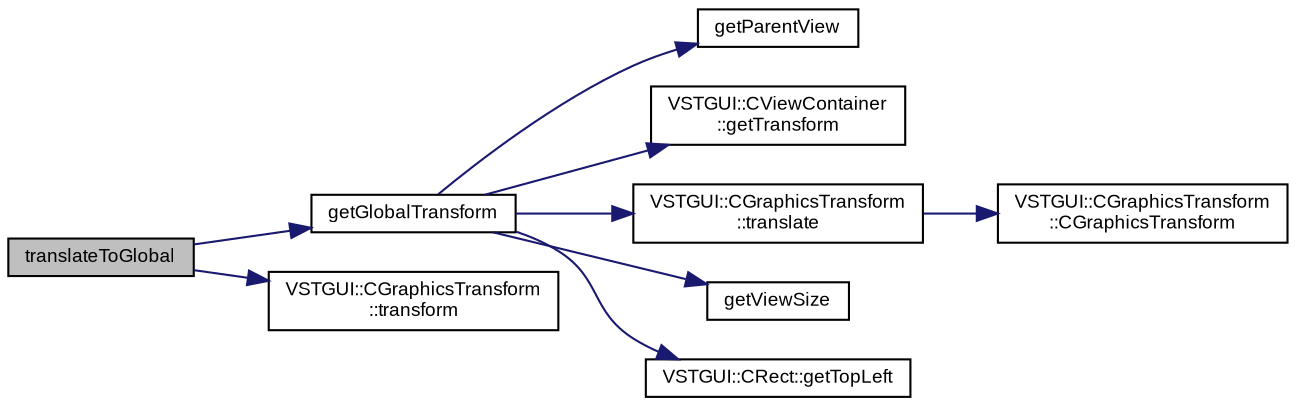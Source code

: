 digraph "translateToGlobal"
{
  bgcolor="transparent";
  edge [fontname="Arial",fontsize="9",labelfontname="Arial",labelfontsize="9"];
  node [fontname="Arial",fontsize="9",shape=record];
  rankdir="LR";
  Node1 [label="translateToGlobal",height=0.2,width=0.4,color="black", fillcolor="grey75", style="filled" fontcolor="black"];
  Node1 -> Node2 [color="midnightblue",fontsize="9",style="solid",fontname="Arial"];
  Node2 [label="getGlobalTransform",height=0.2,width=0.4,color="black",URL="$class_v_s_t_g_u_i_1_1_c_view.html#ad920b8e3821267e2703098459376290a"];
  Node2 -> Node3 [color="midnightblue",fontsize="9",style="solid",fontname="Arial"];
  Node3 [label="getParentView",height=0.2,width=0.4,color="black",URL="$class_v_s_t_g_u_i_1_1_c_view.html#ac45407fc7304ee33c5729fa04edaea76",tooltip="get parent view "];
  Node2 -> Node4 [color="midnightblue",fontsize="9",style="solid",fontname="Arial"];
  Node4 [label="VSTGUI::CViewContainer\l::getTransform",height=0.2,width=0.4,color="black",URL="$class_v_s_t_g_u_i_1_1_c_view_container.html#a3140336a555cd7aacaba2ee5ca08e28a"];
  Node2 -> Node5 [color="midnightblue",fontsize="9",style="solid",fontname="Arial"];
  Node5 [label="VSTGUI::CGraphicsTransform\l::translate",height=0.2,width=0.4,color="black",URL="$struct_v_s_t_g_u_i_1_1_c_graphics_transform.html#a5235ece1301b85093760b1bd924c754d"];
  Node5 -> Node6 [color="midnightblue",fontsize="9",style="solid",fontname="Arial"];
  Node6 [label="VSTGUI::CGraphicsTransform\l::CGraphicsTransform",height=0.2,width=0.4,color="black",URL="$struct_v_s_t_g_u_i_1_1_c_graphics_transform.html#a6fdf66da9a43b608bc8182f500316b92"];
  Node2 -> Node7 [color="midnightblue",fontsize="9",style="solid",fontname="Arial"];
  Node7 [label="getViewSize",height=0.2,width=0.4,color="black",URL="$class_v_s_t_g_u_i_1_1_c_view.html#a5ad6102316e6d16e4905a38ad3f16dcc",tooltip="returns the current view size "];
  Node2 -> Node8 [color="midnightblue",fontsize="9",style="solid",fontname="Arial"];
  Node8 [label="VSTGUI::CRect::getTopLeft",height=0.2,width=0.4,color="black",URL="$struct_v_s_t_g_u_i_1_1_c_rect.html#a8283a5bcb281e300d94ac274dd79c4bb"];
  Node1 -> Node9 [color="midnightblue",fontsize="9",style="solid",fontname="Arial"];
  Node9 [label="VSTGUI::CGraphicsTransform\l::transform",height=0.2,width=0.4,color="black",URL="$struct_v_s_t_g_u_i_1_1_c_graphics_transform.html#af5b80ac47e3d74fe4cf0ca4d75f2e6c3"];
}
